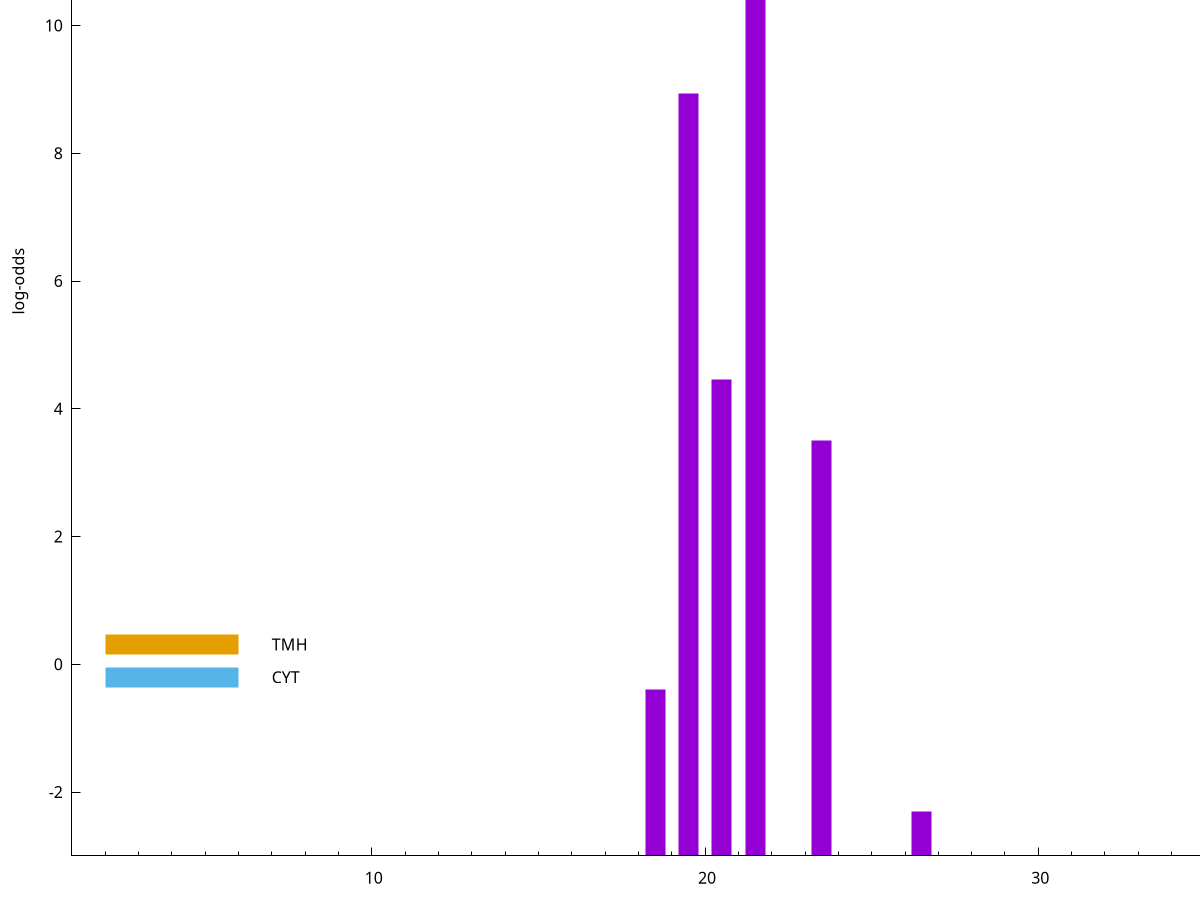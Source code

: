 set title "LipoP predictions for SRR5666488.gff"
set size 2., 1.4
set xrange [1:70] 
set mxtics 10
set yrange [-3:15]
set y2range [0:18]
set ylabel "log-odds"
set term postscript eps color solid "Helvetica" 30
set output "SRR5666488.gff3.eps"
set arrow from 2,12.6649 to 6,12.6649 nohead lt 1 lw 20
set label "SpI" at 7,12.6649
set arrow from 2,0.311481 to 6,0.311481 nohead lt 4 lw 20
set label "TMH" at 7,0.311481
set arrow from 2,-0.200913 to 6,-0.200913 nohead lt 3 lw 20
set label "CYT" at 7,-0.200913
set arrow from 2,12.6649 to 6,12.6649 nohead lt 1 lw 20
set label "SpI" at 7,12.6649
# NOTE: The scores below are the log-odds scores with the threshold
# NOTE: subtracted (a hack to make gnuplot make the histogram all
# NOTE: look nice).
plot "-" axes x1y2 title "" with impulses lt 1 lw 20
21.500000 15.543500
19.500000 11.935520
20.500000 7.461710
23.500000 6.499930
18.500000 2.601596
26.500000 0.697080
e
exit
